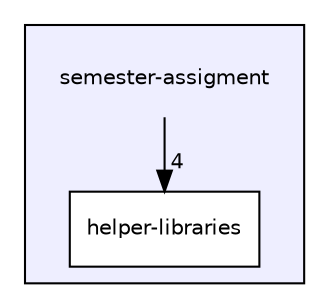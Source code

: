 digraph "semester-assigment" {
  compound=true
  node [ fontsize="10", fontname="Helvetica"];
  edge [ labelfontsize="10", labelfontname="Helvetica"];
  subgraph clusterdir_6e34ffa04e056b4897e4acd25082fe41 {
    graph [ bgcolor="#eeeeff", pencolor="black", label="" URL="dir_6e34ffa04e056b4897e4acd25082fe41.html"];
    dir_6e34ffa04e056b4897e4acd25082fe41 [shape=plaintext label="semester-assigment"];
  dir_47701f2e53e0cd8e38726bf7f628f3cc [shape=box label="helper-libraries" fillcolor="white" style="filled" URL="dir_47701f2e53e0cd8e38726bf7f628f3cc.html"];
  }
  dir_6e34ffa04e056b4897e4acd25082fe41->dir_47701f2e53e0cd8e38726bf7f628f3cc [headlabel="4", labeldistance=1.5 headhref="dir_000020_000021.html"];
}
